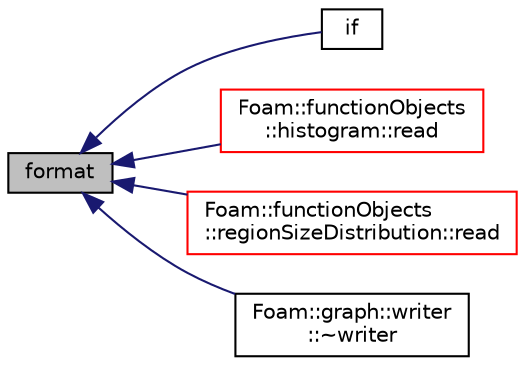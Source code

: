 digraph "format"
{
  bgcolor="transparent";
  edge [fontname="Helvetica",fontsize="10",labelfontname="Helvetica",labelfontsize="10"];
  node [fontname="Helvetica",fontsize="10",shape=record];
  rankdir="LR";
  Node1 [label="format",height=0.2,width=0.4,color="black", fillcolor="grey75", style="filled", fontcolor="black"];
  Node1 -> Node2 [dir="back",color="midnightblue",fontsize="10",style="solid",fontname="Helvetica"];
  Node2 [label="if",height=0.2,width=0.4,color="black",URL="$a04383.html#a92a5b257eb5f824a3e98d7d83216a7b3"];
  Node1 -> Node3 [dir="back",color="midnightblue",fontsize="10",style="solid",fontname="Helvetica"];
  Node3 [label="Foam::functionObjects\l::histogram::read",height=0.2,width=0.4,color="red",URL="$a01025.html#aa9b8764750bd9ff67ca32b6551dc7847",tooltip="Read the histogram data. "];
  Node1 -> Node4 [dir="back",color="midnightblue",fontsize="10",style="solid",fontname="Helvetica"];
  Node4 [label="Foam::functionObjects\l::regionSizeDistribution::read",height=0.2,width=0.4,color="red",URL="$a02189.html#aa9b8764750bd9ff67ca32b6551dc7847",tooltip="Read the regionSizeDistribution data. "];
  Node1 -> Node5 [dir="back",color="midnightblue",fontsize="10",style="solid",fontname="Helvetica"];
  Node5 [label="Foam::graph::writer\l::~writer",height=0.2,width=0.4,color="black",URL="$a02975.html#a9d6923f77d39f29d6cb3b20078a8fd84",tooltip="Destructor. "];
}
